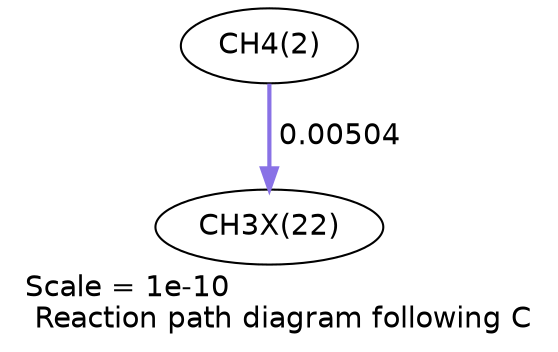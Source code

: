 digraph reaction_paths {
center=1;
s4 -> s26[fontname="Helvetica", penwidth=2.01, arrowsize=1, color="0.7, 0.505, 0.9"
, label=" 0.00504"];
s4 [ fontname="Helvetica", label="CH4(2)"];
s26 [ fontname="Helvetica", label="CH3X(22)"];
 label = "Scale = 1e-10\l Reaction path diagram following C";
 fontname = "Helvetica";
}
